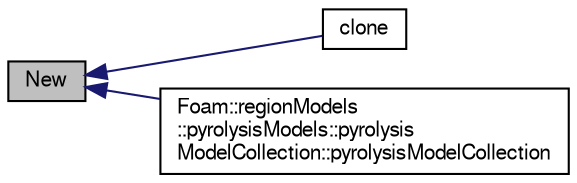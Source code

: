digraph "New"
{
  bgcolor="transparent";
  edge [fontname="FreeSans",fontsize="10",labelfontname="FreeSans",labelfontsize="10"];
  node [fontname="FreeSans",fontsize="10",shape=record];
  rankdir="LR";
  Node824 [label="New",height=0.2,width=0.4,color="black", fillcolor="grey75", style="filled", fontcolor="black"];
  Node824 -> Node825 [dir="back",color="midnightblue",fontsize="10",style="solid",fontname="FreeSans"];
  Node825 [label="clone",height=0.2,width=0.4,color="black",URL="$a28970.html#a7298bb50f4f395a0e07fd4303184c465",tooltip="Return clone. "];
  Node824 -> Node826 [dir="back",color="midnightblue",fontsize="10",style="solid",fontname="FreeSans"];
  Node826 [label="Foam::regionModels\l::pyrolysisModels::pyrolysis\lModelCollection::pyrolysisModelCollection",height=0.2,width=0.4,color="black",URL="$a28974.html#a1b4173eb8a704738b95f1ba8542805dc",tooltip="Construct from mesh. "];
}
